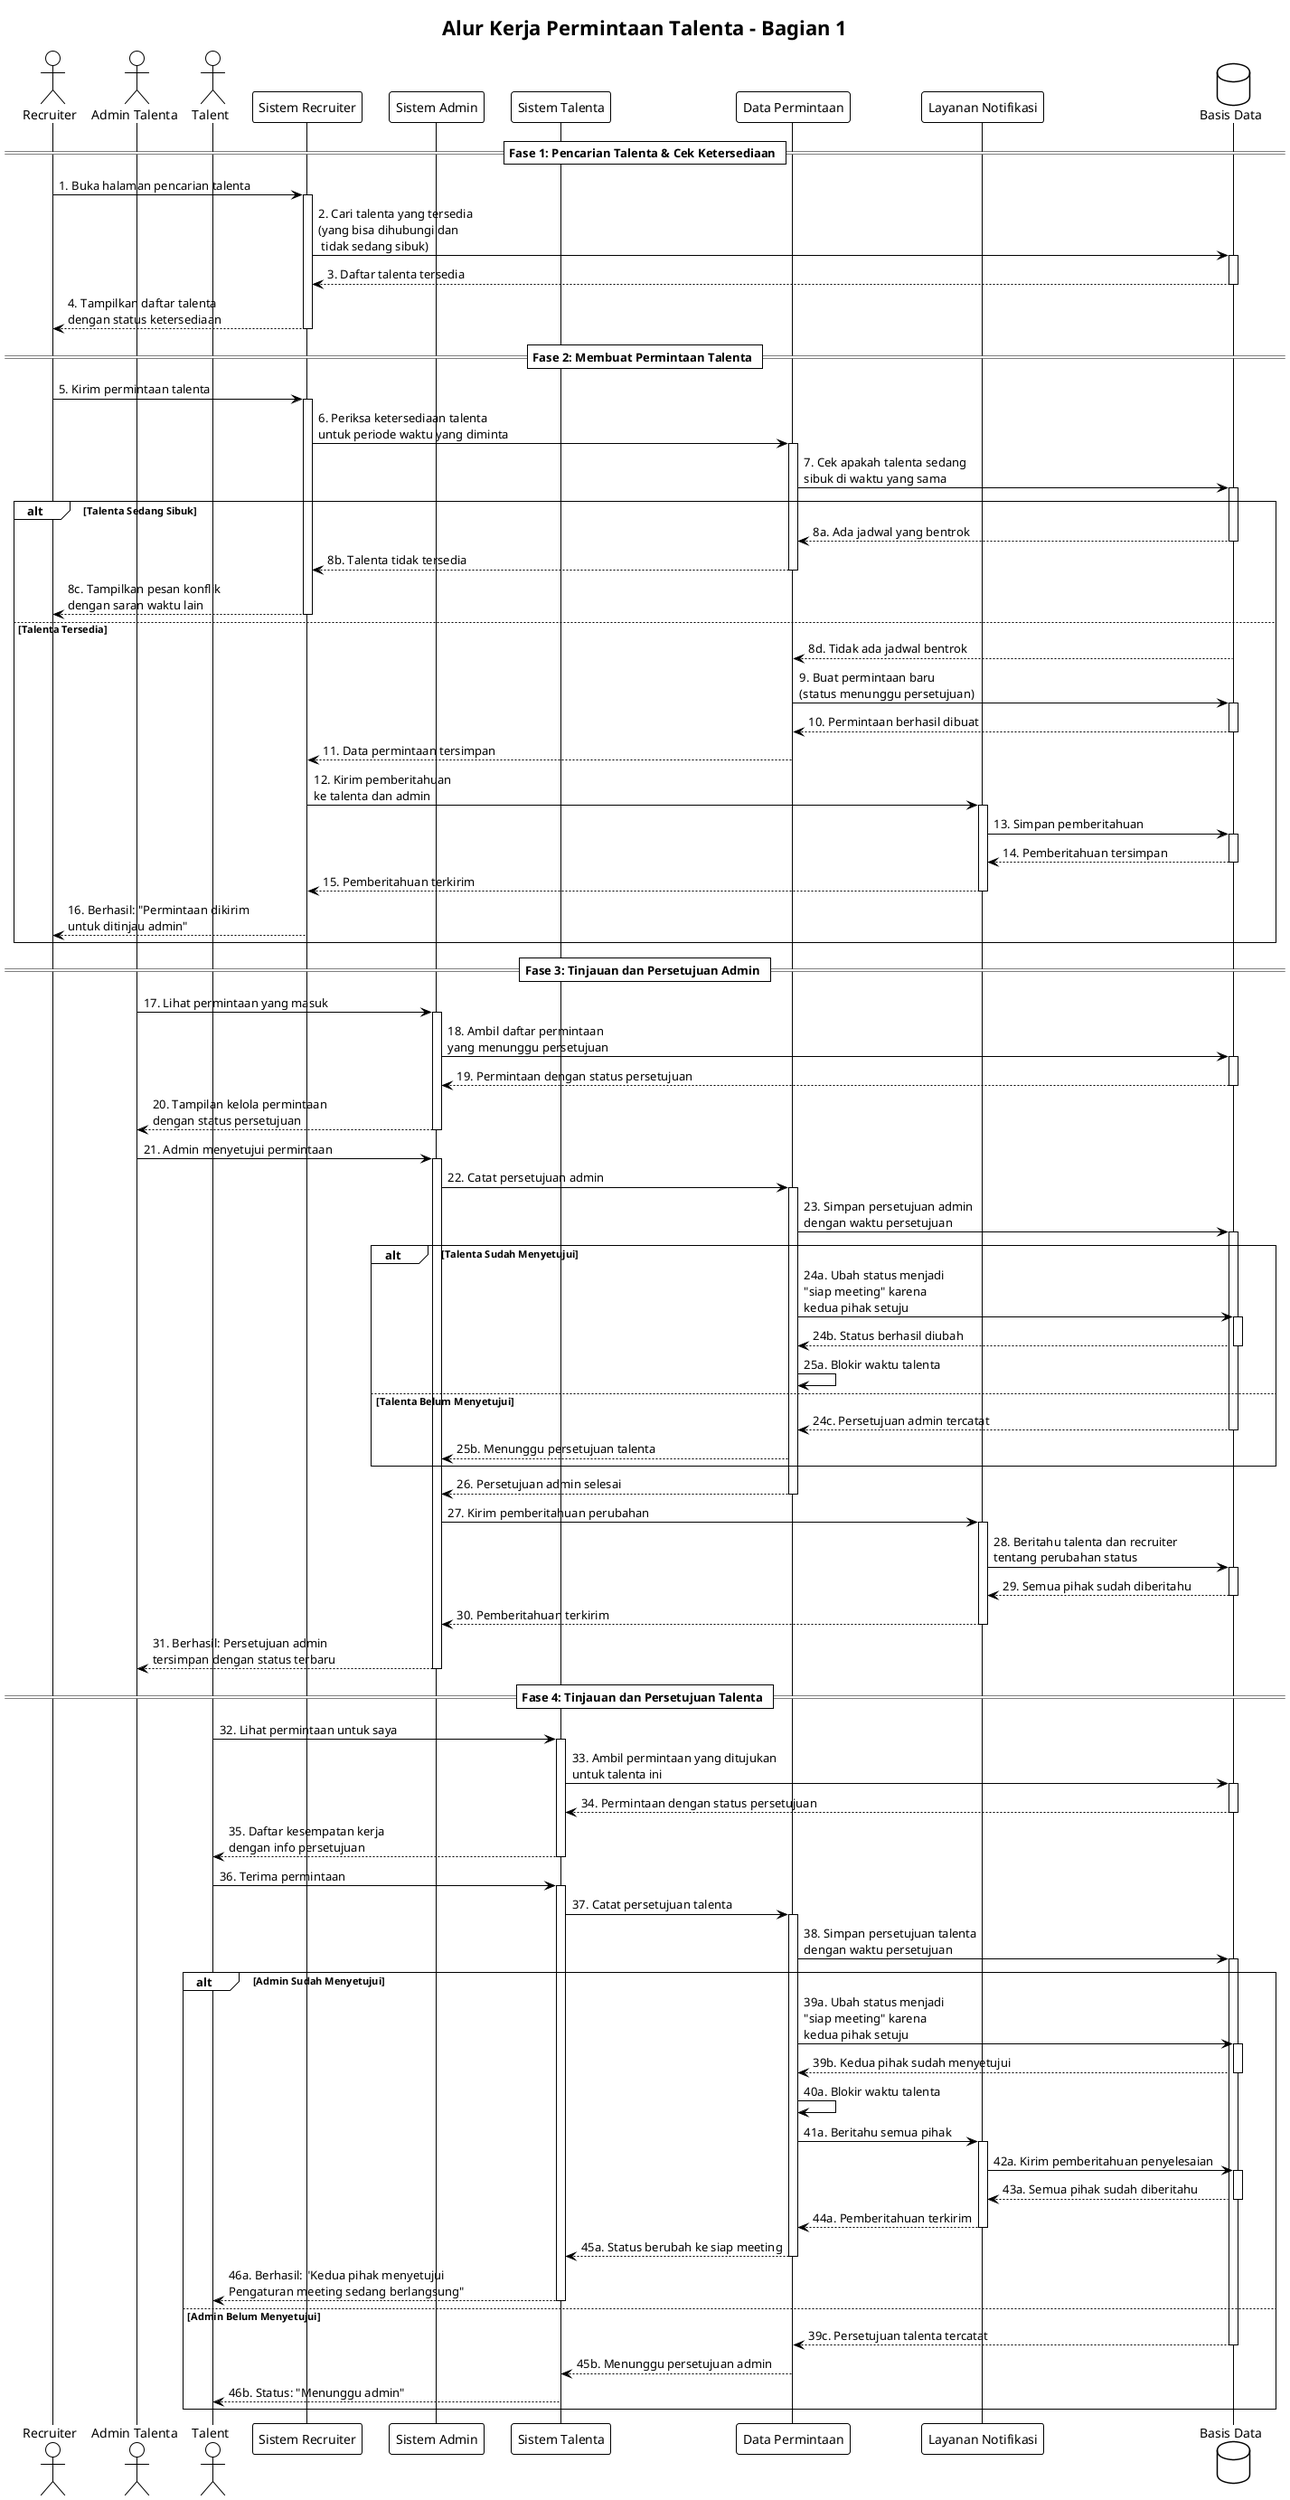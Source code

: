 @startuml Talent_Request_Workflow_Part1
!theme plain
skinparam monochrome true
skinparam shadowing false

title Alur Kerja Permintaan Talenta - Bagian 1

actor Recruiter
actor "Admin Talenta" as Admin
actor Talent
participant "Sistem Recruiter" as RC
participant "Sistem Admin" as AC
participant "Sistem Talenta" as TC
participant "Data Permintaan" as TR
participant "Layanan Notifikasi" as NS
database "Basis Data" as DB

== Fase 1: Pencarian Talenta & Cek Ketersediaan ==
Recruiter -> RC: 1. Buka halaman pencarian talenta
activate RC
RC -> DB: 2. Cari talenta yang tersedia\n(yang bisa dihubungi dan\n tidak sedang sibuk)
activate DB
DB --> RC: 3. Daftar talenta tersedia
deactivate DB
RC --> Recruiter: 4. Tampilkan daftar talenta\ndengan status ketersediaan
deactivate RC

== Fase 2: Membuat Permintaan Talenta ==
Recruiter -> RC: 5. Kirim permintaan talenta
activate RC

RC -> TR: 6. Periksa ketersediaan talenta\nuntuk periode waktu yang diminta
activate TR
TR -> DB: 7. Cek apakah talenta sedang\nsibuk di waktu yang sama
activate DB
alt Talenta Sedang Sibuk
    DB --> TR: 8a. Ada jadwal yang bentrok
    deactivate DB
    TR --> RC: 8b. Talenta tidak tersedia
    deactivate TR
    RC --> Recruiter: 8c. Tampilkan pesan konflik\ndengan saran waktu lain
    deactivate RC
else Talenta Tersedia
    DB --> TR: 8d. Tidak ada jadwal bentrok
    deactivate DB
    TR -> DB: 9. Buat permintaan baru\n(status menunggu persetujuan)
    activate DB
    DB --> TR: 10. Permintaan berhasil dibuat
    deactivate DB
    TR --> RC: 11. Data permintaan tersimpan
    deactivate TR

    RC -> NS: 12. Kirim pemberitahuan\nke talenta dan admin
    activate NS
    NS -> DB: 13. Simpan pemberitahuan
    activate DB
    DB --> NS: 14. Pemberitahuan tersimpan
    deactivate DB
    NS --> RC: 15. Pemberitahuan terkirim
    deactivate NS

    RC --> Recruiter: 16. Berhasil: "Permintaan dikirim\nuntuk ditinjau admin"
    deactivate RC
end

== Fase 3: Tinjauan dan Persetujuan Admin ==
Admin -> AC: 17. Lihat permintaan yang masuk
activate AC
AC -> DB: 18. Ambil daftar permintaan\nyang menunggu persetujuan
activate DB
DB --> AC: 19. Permintaan dengan status persetujuan
deactivate DB
AC --> Admin: 20. Tampilan kelola permintaan\ndengan status persetujuan
deactivate AC

Admin -> AC: 21. Admin menyetujui permintaan
activate AC
AC -> TR: 22. Catat persetujuan admin
activate TR
TR -> DB: 23. Simpan persetujuan admin\ndengan waktu persetujuan
activate DB

alt Talenta Sudah Menyetujui
    TR -> DB: 24a. Ubah status menjadi\n"siap meeting" karena\nkedua pihak setuju
    activate DB
    DB --> TR: 24b. Status berhasil diubah
    deactivate DB
    TR -> TR: 25a. Blokir waktu talenta
else Talenta Belum Menyetujui
    DB --> TR: 24c. Persetujuan admin tercatat
    deactivate DB
    TR --> AC: 25b. Menunggu persetujuan talenta
end

TR --> AC: 26. Persetujuan admin selesai
deactivate TR

AC -> NS: 27. Kirim pemberitahuan perubahan
activate NS
NS -> DB: 28. Beritahu talenta dan recruiter\ntentang perubahan status
activate DB
DB --> NS: 29. Semua pihak sudah diberitahu
deactivate DB
NS --> AC: 30. Pemberitahuan terkirim
deactivate NS

AC --> Admin: 31. Berhasil: Persetujuan admin\ntersimpan dengan status terbaru
deactivate AC

== Fase 4: Tinjauan dan Persetujuan Talenta ==
Talent -> TC: 32. Lihat permintaan untuk saya
activate TC
TC -> DB: 33. Ambil permintaan yang ditujukan\nuntuk talenta ini
activate DB
DB --> TC: 34. Permintaan dengan status persetujuan
deactivate DB
TC --> Talent: 35. Daftar kesempatan kerja\ndengan info persetujuan
deactivate TC

Talent -> TC: 36. Terima permintaan
activate TC
TC -> TR: 37. Catat persetujuan talenta
activate TR
TR -> DB: 38. Simpan persetujuan talenta\ndengan waktu persetujuan
activate DB

alt Admin Sudah Menyetujui
    TR -> DB: 39a. Ubah status menjadi\n"siap meeting" karena\nkedua pihak setuju
    activate DB
    DB --> TR: 39b. Kedua pihak sudah menyetujui
    deactivate DB

    TR -> TR: 40a. Blokir waktu talenta

    TR -> NS: 41a. Beritahu semua pihak
    activate NS
    NS -> DB: 42a. Kirim pemberitahuan penyelesaian
    activate DB
    DB --> NS: 43a. Semua pihak sudah diberitahu
    deactivate DB
    NS --> TR: 44a. Pemberitahuan terkirim
    deactivate NS

    TR --> TC: 45a. Status berubah ke siap meeting
    deactivate TR
    TC --> Talent: 46a. Berhasil: "Kedua pihak menyetujui\nPengaturan meeting sedang berlangsung"
    deactivate TC

else Admin Belum Menyetujui
    DB --> TR: 39c. Persetujuan talenta tercatat
    deactivate DB
    TR --> TC: 45b. Menunggu persetujuan admin
    deactivate TR
    TC --> Talent: 46b. Status: "Menunggu admin"
    deactivate TC
end

@enduml
